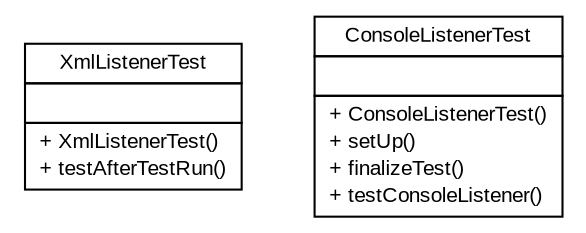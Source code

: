 #!/usr/local/bin/dot
#
# Class diagram 
# Generated by UMLGraph version R5_6 (http://www.umlgraph.org/)
#

digraph G {
	edge [fontname="arial",fontsize=10,labelfontname="arial",labelfontsize=10];
	node [fontname="arial",fontsize=10,shape=plaintext];
	nodesep=0.25;
	ranksep=0.5;
	// com.github.mkolisnyk.muto.reporter.listeners.XmlListenerTest
	c113 [label=<<table title="com.github.mkolisnyk.muto.reporter.listeners.XmlListenerTest" border="0" cellborder="1" cellspacing="0" cellpadding="2" port="p" href="./XmlListenerTest.html">
		<tr><td><table border="0" cellspacing="0" cellpadding="1">
<tr><td align="center" balign="center"> XmlListenerTest </td></tr>
		</table></td></tr>
		<tr><td><table border="0" cellspacing="0" cellpadding="1">
<tr><td align="left" balign="left">  </td></tr>
		</table></td></tr>
		<tr><td><table border="0" cellspacing="0" cellpadding="1">
<tr><td align="left" balign="left"> + XmlListenerTest() </td></tr>
<tr><td align="left" balign="left"> + testAfterTestRun() </td></tr>
		</table></td></tr>
		</table>>, URL="./XmlListenerTest.html", fontname="arial", fontcolor="black", fontsize=10.0];
	// com.github.mkolisnyk.muto.reporter.listeners.ConsoleListenerTest
	c114 [label=<<table title="com.github.mkolisnyk.muto.reporter.listeners.ConsoleListenerTest" border="0" cellborder="1" cellspacing="0" cellpadding="2" port="p" href="./ConsoleListenerTest.html">
		<tr><td><table border="0" cellspacing="0" cellpadding="1">
<tr><td align="center" balign="center"> ConsoleListenerTest </td></tr>
		</table></td></tr>
		<tr><td><table border="0" cellspacing="0" cellpadding="1">
<tr><td align="left" balign="left">  </td></tr>
		</table></td></tr>
		<tr><td><table border="0" cellspacing="0" cellpadding="1">
<tr><td align="left" balign="left"> + ConsoleListenerTest() </td></tr>
<tr><td align="left" balign="left"> + setUp() </td></tr>
<tr><td align="left" balign="left"> + finalizeTest() </td></tr>
<tr><td align="left" balign="left"> + testConsoleListener() </td></tr>
		</table></td></tr>
		</table>>, URL="./ConsoleListenerTest.html", fontname="arial", fontcolor="black", fontsize=10.0];
}

